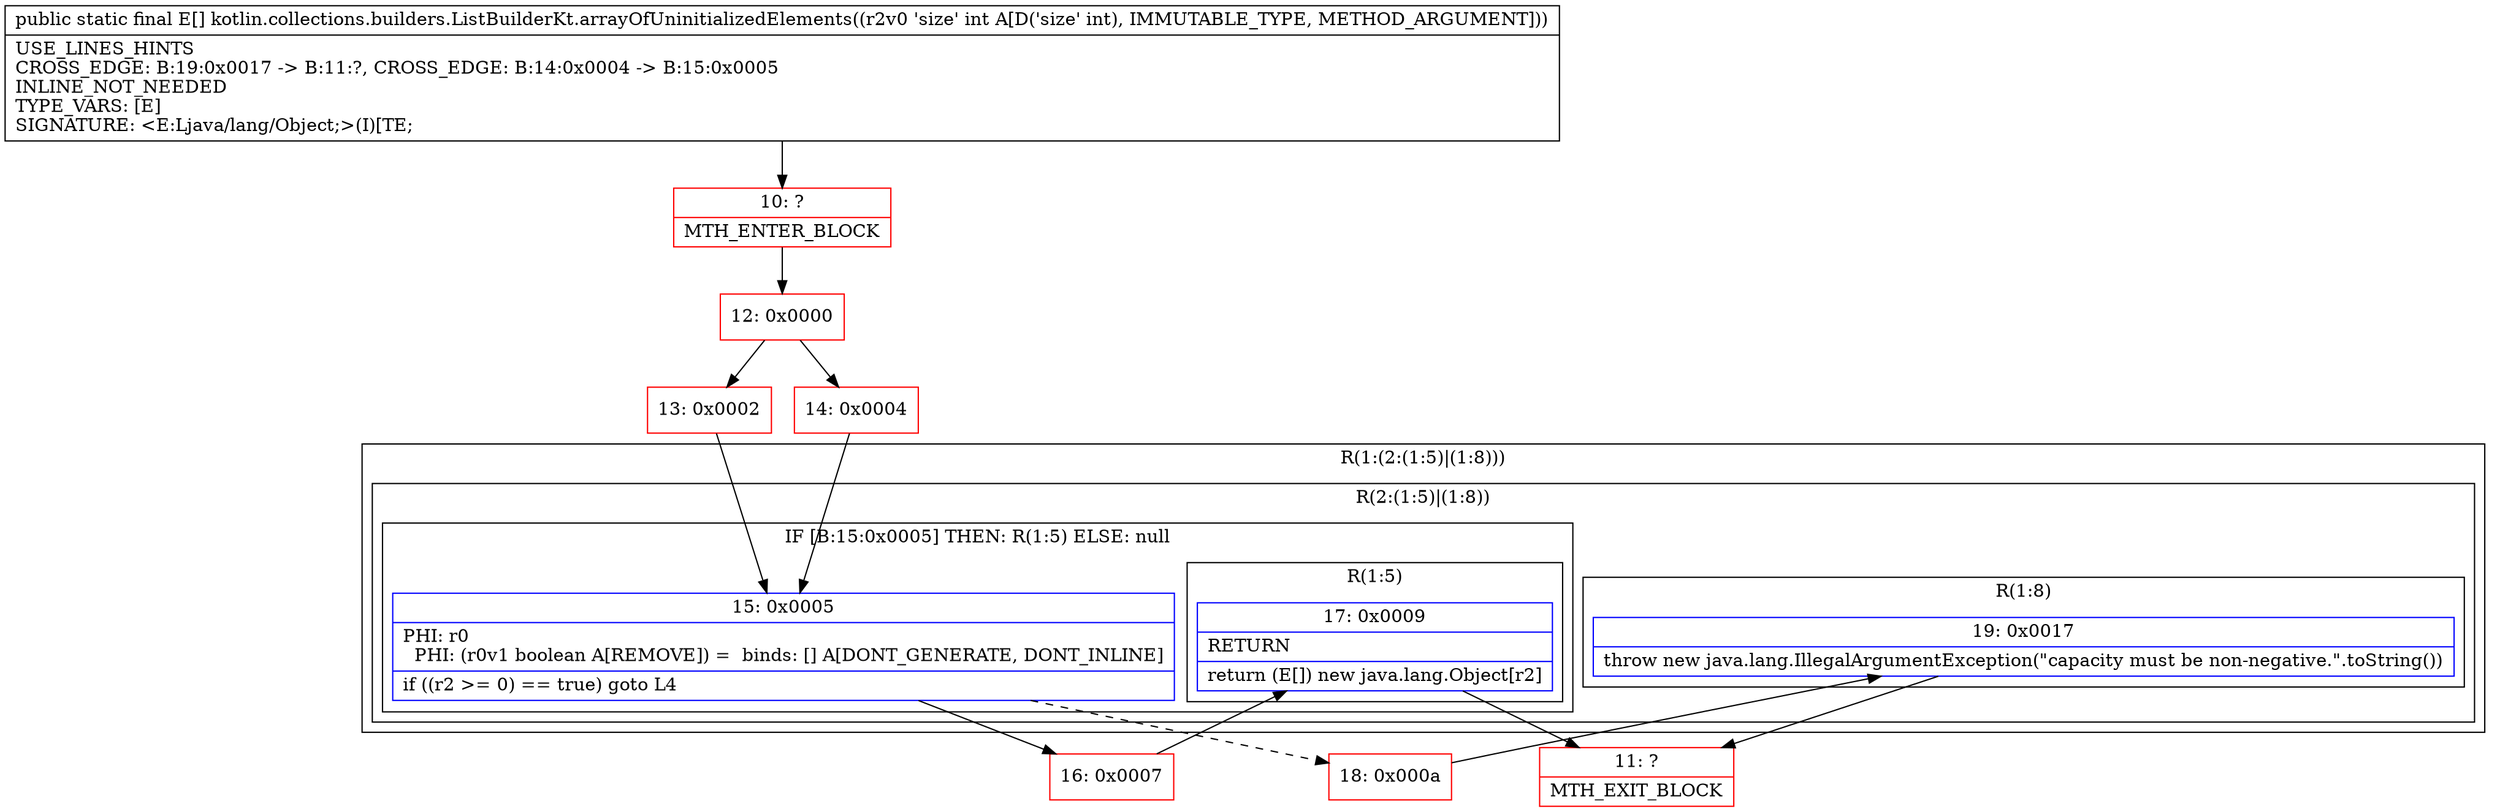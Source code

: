 digraph "CFG forkotlin.collections.builders.ListBuilderKt.arrayOfUninitializedElements(I)[Ljava\/lang\/Object;" {
subgraph cluster_Region_1158613535 {
label = "R(1:(2:(1:5)|(1:8)))";
node [shape=record,color=blue];
subgraph cluster_Region_1419337117 {
label = "R(2:(1:5)|(1:8))";
node [shape=record,color=blue];
subgraph cluster_IfRegion_1373031739 {
label = "IF [B:15:0x0005] THEN: R(1:5) ELSE: null";
node [shape=record,color=blue];
Node_15 [shape=record,label="{15\:\ 0x0005|PHI: r0 \l  PHI: (r0v1 boolean A[REMOVE]) =  binds: [] A[DONT_GENERATE, DONT_INLINE]\l|if ((r2 \>= 0) == true) goto L4\l}"];
subgraph cluster_Region_591846949 {
label = "R(1:5)";
node [shape=record,color=blue];
Node_17 [shape=record,label="{17\:\ 0x0009|RETURN\l|return (E[]) new java.lang.Object[r2]\l}"];
}
}
subgraph cluster_Region_505706400 {
label = "R(1:8)";
node [shape=record,color=blue];
Node_19 [shape=record,label="{19\:\ 0x0017|throw new java.lang.IllegalArgumentException(\"capacity must be non\-negative.\".toString())\l}"];
}
}
}
Node_10 [shape=record,color=red,label="{10\:\ ?|MTH_ENTER_BLOCK\l}"];
Node_12 [shape=record,color=red,label="{12\:\ 0x0000}"];
Node_13 [shape=record,color=red,label="{13\:\ 0x0002}"];
Node_16 [shape=record,color=red,label="{16\:\ 0x0007}"];
Node_11 [shape=record,color=red,label="{11\:\ ?|MTH_EXIT_BLOCK\l}"];
Node_18 [shape=record,color=red,label="{18\:\ 0x000a}"];
Node_14 [shape=record,color=red,label="{14\:\ 0x0004}"];
MethodNode[shape=record,label="{public static final E[] kotlin.collections.builders.ListBuilderKt.arrayOfUninitializedElements((r2v0 'size' int A[D('size' int), IMMUTABLE_TYPE, METHOD_ARGUMENT]))  | USE_LINES_HINTS\lCROSS_EDGE: B:19:0x0017 \-\> B:11:?, CROSS_EDGE: B:14:0x0004 \-\> B:15:0x0005\lINLINE_NOT_NEEDED\lTYPE_VARS: [E]\lSIGNATURE: \<E:Ljava\/lang\/Object;\>(I)[TE;\l}"];
MethodNode -> Node_10;Node_15 -> Node_16;
Node_15 -> Node_18[style=dashed];
Node_17 -> Node_11;
Node_19 -> Node_11;
Node_10 -> Node_12;
Node_12 -> Node_13;
Node_12 -> Node_14;
Node_13 -> Node_15;
Node_16 -> Node_17;
Node_18 -> Node_19;
Node_14 -> Node_15;
}

